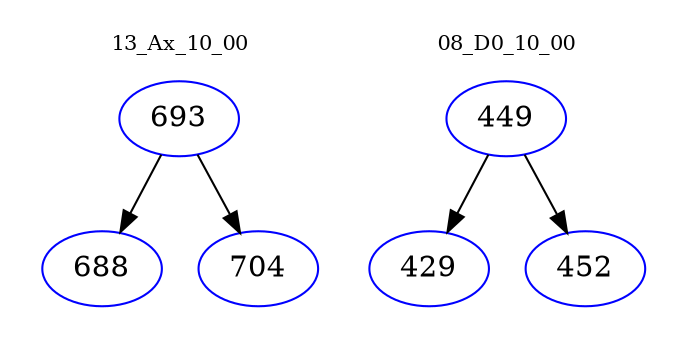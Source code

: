 digraph{
subgraph cluster_0 {
color = white
label = "13_Ax_10_00";
fontsize=10;
T0_693 [label="693", color="blue"]
T0_693 -> T0_688 [color="black"]
T0_688 [label="688", color="blue"]
T0_693 -> T0_704 [color="black"]
T0_704 [label="704", color="blue"]
}
subgraph cluster_1 {
color = white
label = "08_D0_10_00";
fontsize=10;
T1_449 [label="449", color="blue"]
T1_449 -> T1_429 [color="black"]
T1_429 [label="429", color="blue"]
T1_449 -> T1_452 [color="black"]
T1_452 [label="452", color="blue"]
}
}
